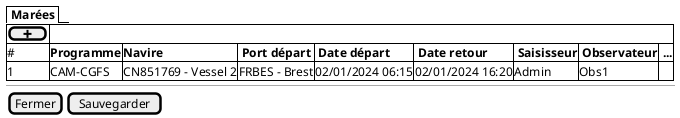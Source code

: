 @startsalt
{

  {/ <b> Marées   }


	{#
      [ <&plus> ]
      # | <b>Programme     | <b>Navire   | <b> Port départ | <b> Date départ | <b> Date retour | <b> Saisisseur |<b> Observateur | <b> ...
      1 | CAM-CGFS         | CN851769 - Vessel 2 | FRBES - Brest | 02/01/2024 06:15 | 02/01/2024 16:20 | Admin | Obs1 |
    }

  --
  {
    [Fermer] | [Sauvegarder]
  }
}
@endsalt
